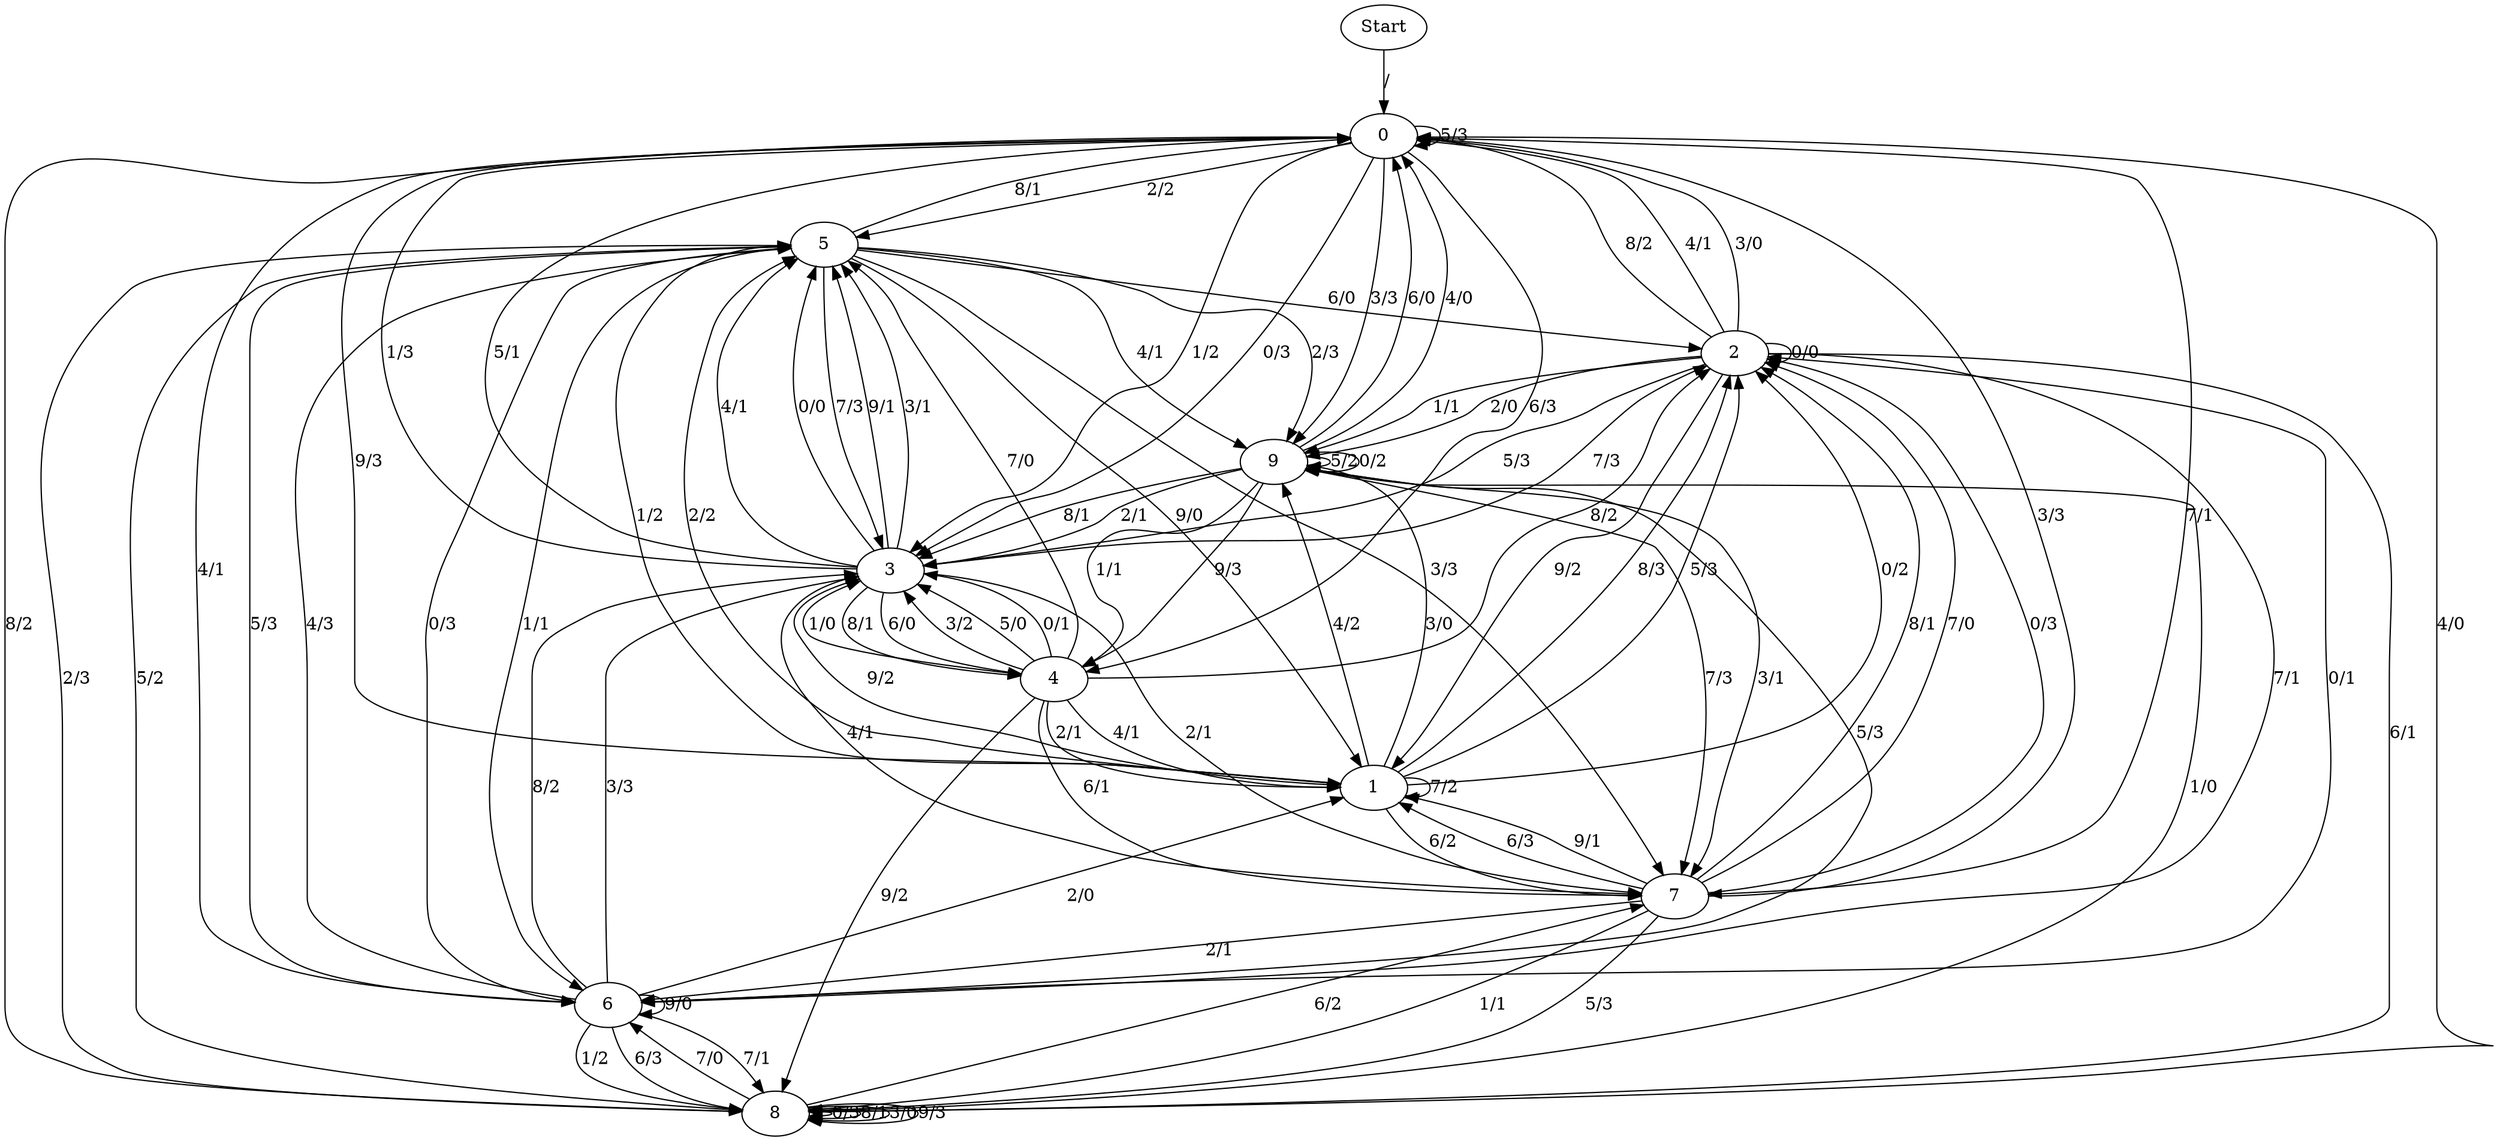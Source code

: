 digraph {
	Start -> 0 [label="/"]
	0 -> 5 [label="2/2"]
	0 -> 7 [label="7/1"]
	0 -> 8 [label="8/2"]
	0 -> 4 [label="6/3"]
	0 -> 3 [label="1/2"]
	0 -> 1 [label="9/3"]
	0 -> 3 [label="0/3"]
	0 -> 6 [label="4/1"]
	0 -> 0 [label="5/3"]
	0 -> 9 [label="3/3"]
	8 -> 8 [label="0/3"]
	8 -> 6 [label="7/0"]
	8 -> 5 [label="2/3"]
	8 -> 0 [label="4/0"]
	8 -> 5 [label="5/2"]
	8 -> 8 [label="8/1"]
	8 -> 8 [label="3/0"]
	8 -> 7 [label="6/2"]
	8 -> 9 [label="1/0"]
	8 -> 8 [label="9/3"]
	5 -> 7 [label="3/3"]
	5 -> 9 [label="2/3"]
	5 -> 1 [label="9/0"]
	5 -> 2 [label="6/0"]
	5 -> 6 [label="0/3"]
	5 -> 6 [label="1/1"]
	5 -> 0 [label="8/1"]
	5 -> 6 [label="5/3"]
	5 -> 9 [label="4/1"]
	5 -> 3 [label="7/3"]
	9 -> 0 [label="6/0"]
	9 -> 3 [label="8/1"]
	9 -> 4 [label="1/1"]
	9 -> 9 [label="5/2"]
	9 -> 9 [label="0/2"]
	9 -> 0 [label="4/0"]
	9 -> 7 [label="7/3"]
	9 -> 3 [label="2/1"]
	9 -> 7 [label="3/1"]
	9 -> 4 [label="9/3"]
	6 -> 3 [label="8/2"]
	6 -> 1 [label="2/0"]
	6 -> 8 [label="7/1"]
	6 -> 6 [label="9/0"]
	6 -> 9 [label="5/3"]
	6 -> 5 [label="4/3"]
	6 -> 2 [label="0/1"]
	6 -> 3 [label="3/3"]
	6 -> 8 [label="1/2"]
	6 -> 8 [label="6/3"]
	3 -> 2 [label="7/3"]
	3 -> 0 [label="1/3"]
	3 -> 5 [label="9/1"]
	3 -> 4 [label="6/0"]
	3 -> 5 [label="3/1"]
	3 -> 5 [label="4/1"]
	3 -> 4 [label="8/1"]
	3 -> 5 [label="0/0"]
	3 -> 0 [label="5/1"]
	3 -> 7 [label="2/1"]
	4 -> 8 [label="9/2"]
	4 -> 3 [label="3/2"]
	4 -> 7 [label="6/1"]
	4 -> 1 [label="2/1"]
	4 -> 1 [label="4/1"]
	4 -> 3 [label="5/0"]
	4 -> 3 [label="0/1"]
	4 -> 3 [label="1/0"]
	4 -> 5 [label="7/0"]
	4 -> 2 [label="8/2"]
	2 -> 2 [label="0/0"]
	2 -> 9 [label="1/1"]
	2 -> 9 [label="2/0"]
	2 -> 0 [label="4/1"]
	2 -> 1 [label="9/2"]
	2 -> 0 [label="3/0"]
	2 -> 3 [label="5/3"]
	2 -> 8 [label="6/1"]
	2 -> 6 [label="7/1"]
	2 -> 0 [label="8/2"]
	1 -> 9 [label="3/0"]
	1 -> 7 [label="6/2"]
	1 -> 1 [label="7/2"]
	1 -> 5 [label="1/2"]
	1 -> 2 [label="8/3"]
	1 -> 9 [label="4/2"]
	1 -> 3 [label="9/2"]
	1 -> 2 [label="5/3"]
	1 -> 2 [label="0/2"]
	1 -> 5 [label="2/2"]
	7 -> 2 [label="8/1"]
	7 -> 6 [label="2/1"]
	7 -> 8 [label="1/1"]
	7 -> 1 [label="6/3"]
	7 -> 2 [label="7/0"]
	7 -> 1 [label="9/1"]
	7 -> 0 [label="3/3"]
	7 -> 8 [label="5/3"]
	7 -> 3 [label="4/1"]
	7 -> 2 [label="0/3"]
}